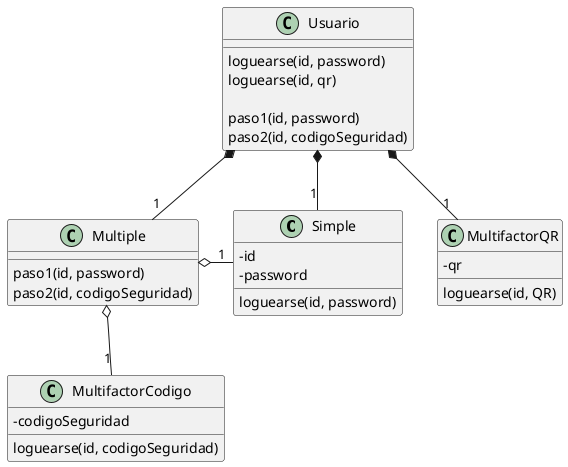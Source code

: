 @startuml
skinparam classAttributeIconSize 0

together {
        class Simple
        class Multiple
        class MultifactorCodigo
        
}

class Simple {
        - id
        - password
        
        loguearse(id, password)
}

class MultifactorQR {
        - qr
        loguearse(id, QR)
}

class MultifactorCodigo {
        - codigoSeguridad
        
        loguearse(id, codigoSeguridad)
}

class Multiple {
        paso1(id, password)
        paso2(id, codigoSeguridad)
}

class Usuario {
        loguearse(id, password)
        loguearse(id, qr)

        paso1(id, password)
        paso2(id, codigoSeguridad)
 }

together {
        class Simple
        class Multiple
        class MultifactorCodigo
        
}

Usuario *-- "1" Simple
Usuario *-- "1" MultifactorQR
Usuario *-- "1" Multiple

Multiple o- "1" Simple
Multiple o-- "1" MultifactorCodigo

@enduml
